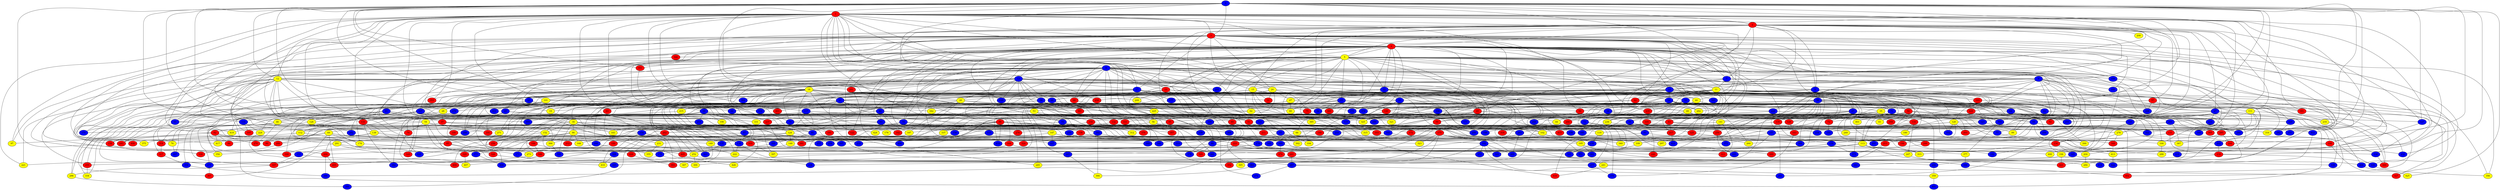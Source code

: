 graph {
0 [style = filled fillcolor = blue];
1 [style = filled fillcolor = red];
2 [style = filled fillcolor = red];
3 [style = filled fillcolor = red];
4 [style = filled fillcolor = red];
5 [style = filled fillcolor = yellow];
6 [style = filled fillcolor = blue];
7 [style = filled fillcolor = blue];
8 [style = filled fillcolor = blue];
9 [style = filled fillcolor = blue];
10 [style = filled fillcolor = red];
11 [style = filled fillcolor = yellow];
12 [style = filled fillcolor = yellow];
13 [style = filled fillcolor = blue];
14 [style = filled fillcolor = blue];
15 [style = filled fillcolor = yellow];
16 [style = filled fillcolor = blue];
17 [style = filled fillcolor = blue];
18 [style = filled fillcolor = yellow];
19 [style = filled fillcolor = yellow];
20 [style = filled fillcolor = yellow];
21 [style = filled fillcolor = blue];
22 [style = filled fillcolor = blue];
23 [style = filled fillcolor = blue];
24 [style = filled fillcolor = yellow];
25 [style = filled fillcolor = blue];
26 [style = filled fillcolor = blue];
27 [style = filled fillcolor = blue];
28 [style = filled fillcolor = yellow];
29 [style = filled fillcolor = blue];
30 [style = filled fillcolor = blue];
31 [style = filled fillcolor = red];
32 [style = filled fillcolor = blue];
33 [style = filled fillcolor = blue];
34 [style = filled fillcolor = yellow];
35 [style = filled fillcolor = yellow];
36 [style = filled fillcolor = blue];
37 [style = filled fillcolor = red];
38 [style = filled fillcolor = blue];
39 [style = filled fillcolor = blue];
40 [style = filled fillcolor = yellow];
41 [style = filled fillcolor = blue];
42 [style = filled fillcolor = red];
43 [style = filled fillcolor = red];
44 [style = filled fillcolor = yellow];
45 [style = filled fillcolor = red];
46 [style = filled fillcolor = yellow];
47 [style = filled fillcolor = yellow];
48 [style = filled fillcolor = blue];
49 [style = filled fillcolor = yellow];
50 [style = filled fillcolor = red];
51 [style = filled fillcolor = red];
52 [style = filled fillcolor = red];
53 [style = filled fillcolor = yellow];
54 [style = filled fillcolor = yellow];
55 [style = filled fillcolor = blue];
56 [style = filled fillcolor = yellow];
57 [style = filled fillcolor = red];
58 [style = filled fillcolor = red];
59 [style = filled fillcolor = red];
60 [style = filled fillcolor = yellow];
61 [style = filled fillcolor = yellow];
62 [style = filled fillcolor = yellow];
63 [style = filled fillcolor = red];
64 [style = filled fillcolor = blue];
65 [style = filled fillcolor = blue];
66 [style = filled fillcolor = yellow];
67 [style = filled fillcolor = blue];
68 [style = filled fillcolor = red];
69 [style = filled fillcolor = yellow];
70 [style = filled fillcolor = blue];
71 [style = filled fillcolor = blue];
72 [style = filled fillcolor = red];
73 [style = filled fillcolor = blue];
74 [style = filled fillcolor = red];
75 [style = filled fillcolor = red];
76 [style = filled fillcolor = yellow];
77 [style = filled fillcolor = blue];
78 [style = filled fillcolor = blue];
79 [style = filled fillcolor = blue];
80 [style = filled fillcolor = blue];
81 [style = filled fillcolor = blue];
82 [style = filled fillcolor = red];
83 [style = filled fillcolor = blue];
84 [style = filled fillcolor = blue];
85 [style = filled fillcolor = red];
86 [style = filled fillcolor = red];
87 [style = filled fillcolor = blue];
88 [style = filled fillcolor = blue];
89 [style = filled fillcolor = red];
90 [style = filled fillcolor = yellow];
91 [style = filled fillcolor = blue];
92 [style = filled fillcolor = blue];
93 [style = filled fillcolor = blue];
94 [style = filled fillcolor = blue];
95 [style = filled fillcolor = red];
96 [style = filled fillcolor = red];
97 [style = filled fillcolor = yellow];
98 [style = filled fillcolor = red];
99 [style = filled fillcolor = yellow];
100 [style = filled fillcolor = yellow];
101 [style = filled fillcolor = yellow];
102 [style = filled fillcolor = yellow];
103 [style = filled fillcolor = red];
104 [style = filled fillcolor = yellow];
105 [style = filled fillcolor = red];
106 [style = filled fillcolor = blue];
107 [style = filled fillcolor = blue];
108 [style = filled fillcolor = blue];
109 [style = filled fillcolor = yellow];
110 [style = filled fillcolor = blue];
111 [style = filled fillcolor = yellow];
112 [style = filled fillcolor = yellow];
113 [style = filled fillcolor = yellow];
114 [style = filled fillcolor = blue];
115 [style = filled fillcolor = blue];
116 [style = filled fillcolor = red];
117 [style = filled fillcolor = blue];
118 [style = filled fillcolor = blue];
119 [style = filled fillcolor = yellow];
120 [style = filled fillcolor = yellow];
121 [style = filled fillcolor = blue];
122 [style = filled fillcolor = red];
123 [style = filled fillcolor = blue];
124 [style = filled fillcolor = yellow];
125 [style = filled fillcolor = red];
126 [style = filled fillcolor = yellow];
127 [style = filled fillcolor = blue];
128 [style = filled fillcolor = red];
129 [style = filled fillcolor = blue];
130 [style = filled fillcolor = blue];
131 [style = filled fillcolor = red];
132 [style = filled fillcolor = red];
133 [style = filled fillcolor = red];
134 [style = filled fillcolor = red];
135 [style = filled fillcolor = red];
136 [style = filled fillcolor = red];
137 [style = filled fillcolor = blue];
138 [style = filled fillcolor = yellow];
139 [style = filled fillcolor = blue];
140 [style = filled fillcolor = red];
141 [style = filled fillcolor = yellow];
142 [style = filled fillcolor = red];
143 [style = filled fillcolor = blue];
144 [style = filled fillcolor = blue];
145 [style = filled fillcolor = blue];
146 [style = filled fillcolor = red];
147 [style = filled fillcolor = yellow];
148 [style = filled fillcolor = yellow];
149 [style = filled fillcolor = yellow];
150 [style = filled fillcolor = red];
151 [style = filled fillcolor = blue];
152 [style = filled fillcolor = yellow];
153 [style = filled fillcolor = blue];
154 [style = filled fillcolor = blue];
155 [style = filled fillcolor = blue];
156 [style = filled fillcolor = blue];
157 [style = filled fillcolor = blue];
158 [style = filled fillcolor = red];
159 [style = filled fillcolor = blue];
160 [style = filled fillcolor = blue];
161 [style = filled fillcolor = red];
162 [style = filled fillcolor = blue];
163 [style = filled fillcolor = red];
164 [style = filled fillcolor = red];
165 [style = filled fillcolor = blue];
166 [style = filled fillcolor = red];
167 [style = filled fillcolor = red];
168 [style = filled fillcolor = yellow];
169 [style = filled fillcolor = blue];
170 [style = filled fillcolor = blue];
171 [style = filled fillcolor = blue];
172 [style = filled fillcolor = red];
173 [style = filled fillcolor = blue];
174 [style = filled fillcolor = yellow];
175 [style = filled fillcolor = red];
176 [style = filled fillcolor = yellow];
177 [style = filled fillcolor = blue];
178 [style = filled fillcolor = blue];
179 [style = filled fillcolor = blue];
180 [style = filled fillcolor = yellow];
181 [style = filled fillcolor = red];
182 [style = filled fillcolor = blue];
183 [style = filled fillcolor = yellow];
184 [style = filled fillcolor = blue];
185 [style = filled fillcolor = blue];
186 [style = filled fillcolor = red];
187 [style = filled fillcolor = yellow];
188 [style = filled fillcolor = blue];
189 [style = filled fillcolor = red];
190 [style = filled fillcolor = yellow];
191 [style = filled fillcolor = red];
192 [style = filled fillcolor = blue];
193 [style = filled fillcolor = red];
194 [style = filled fillcolor = yellow];
195 [style = filled fillcolor = yellow];
196 [style = filled fillcolor = red];
197 [style = filled fillcolor = red];
198 [style = filled fillcolor = red];
199 [style = filled fillcolor = red];
200 [style = filled fillcolor = red];
201 [style = filled fillcolor = blue];
202 [style = filled fillcolor = blue];
203 [style = filled fillcolor = red];
204 [style = filled fillcolor = yellow];
205 [style = filled fillcolor = red];
206 [style = filled fillcolor = blue];
207 [style = filled fillcolor = blue];
208 [style = filled fillcolor = yellow];
209 [style = filled fillcolor = yellow];
210 [style = filled fillcolor = blue];
211 [style = filled fillcolor = red];
212 [style = filled fillcolor = red];
213 [style = filled fillcolor = red];
214 [style = filled fillcolor = blue];
215 [style = filled fillcolor = yellow];
216 [style = filled fillcolor = yellow];
217 [style = filled fillcolor = red];
218 [style = filled fillcolor = blue];
219 [style = filled fillcolor = blue];
220 [style = filled fillcolor = blue];
221 [style = filled fillcolor = yellow];
222 [style = filled fillcolor = yellow];
223 [style = filled fillcolor = red];
224 [style = filled fillcolor = yellow];
225 [style = filled fillcolor = yellow];
226 [style = filled fillcolor = red];
227 [style = filled fillcolor = blue];
228 [style = filled fillcolor = blue];
229 [style = filled fillcolor = red];
230 [style = filled fillcolor = blue];
231 [style = filled fillcolor = yellow];
232 [style = filled fillcolor = blue];
233 [style = filled fillcolor = blue];
234 [style = filled fillcolor = blue];
235 [style = filled fillcolor = red];
236 [style = filled fillcolor = yellow];
237 [style = filled fillcolor = red];
238 [style = filled fillcolor = blue];
239 [style = filled fillcolor = red];
240 [style = filled fillcolor = red];
241 [style = filled fillcolor = yellow];
242 [style = filled fillcolor = blue];
243 [style = filled fillcolor = red];
244 [style = filled fillcolor = blue];
245 [style = filled fillcolor = yellow];
246 [style = filled fillcolor = blue];
247 [style = filled fillcolor = yellow];
248 [style = filled fillcolor = red];
249 [style = filled fillcolor = yellow];
250 [style = filled fillcolor = red];
251 [style = filled fillcolor = blue];
252 [style = filled fillcolor = yellow];
253 [style = filled fillcolor = blue];
254 [style = filled fillcolor = blue];
255 [style = filled fillcolor = red];
256 [style = filled fillcolor = red];
257 [style = filled fillcolor = blue];
258 [style = filled fillcolor = red];
259 [style = filled fillcolor = blue];
260 [style = filled fillcolor = yellow];
261 [style = filled fillcolor = red];
262 [style = filled fillcolor = red];
263 [style = filled fillcolor = blue];
264 [style = filled fillcolor = blue];
265 [style = filled fillcolor = blue];
266 [style = filled fillcolor = red];
267 [style = filled fillcolor = blue];
268 [style = filled fillcolor = blue];
269 [style = filled fillcolor = blue];
270 [style = filled fillcolor = red];
271 [style = filled fillcolor = yellow];
272 [style = filled fillcolor = blue];
273 [style = filled fillcolor = yellow];
274 [style = filled fillcolor = red];
275 [style = filled fillcolor = blue];
276 [style = filled fillcolor = red];
277 [style = filled fillcolor = blue];
278 [style = filled fillcolor = yellow];
279 [style = filled fillcolor = blue];
280 [style = filled fillcolor = red];
281 [style = filled fillcolor = red];
282 [style = filled fillcolor = yellow];
283 [style = filled fillcolor = blue];
284 [style = filled fillcolor = yellow];
285 [style = filled fillcolor = red];
286 [style = filled fillcolor = blue];
287 [style = filled fillcolor = blue];
288 [style = filled fillcolor = yellow];
289 [style = filled fillcolor = blue];
290 [style = filled fillcolor = blue];
291 [style = filled fillcolor = yellow];
292 [style = filled fillcolor = blue];
293 [style = filled fillcolor = blue];
294 [style = filled fillcolor = red];
295 [style = filled fillcolor = blue];
296 [style = filled fillcolor = yellow];
297 [style = filled fillcolor = yellow];
298 [style = filled fillcolor = blue];
299 [style = filled fillcolor = blue];
300 [style = filled fillcolor = red];
301 [style = filled fillcolor = red];
302 [style = filled fillcolor = yellow];
303 [style = filled fillcolor = yellow];
304 [style = filled fillcolor = blue];
305 [style = filled fillcolor = red];
306 [style = filled fillcolor = red];
307 [style = filled fillcolor = blue];
308 [style = filled fillcolor = blue];
309 [style = filled fillcolor = yellow];
310 [style = filled fillcolor = red];
311 [style = filled fillcolor = red];
312 [style = filled fillcolor = yellow];
313 [style = filled fillcolor = yellow];
314 [style = filled fillcolor = red];
315 [style = filled fillcolor = yellow];
316 [style = filled fillcolor = yellow];
317 [style = filled fillcolor = red];
318 [style = filled fillcolor = red];
319 [style = filled fillcolor = blue];
320 [style = filled fillcolor = red];
321 [style = filled fillcolor = yellow];
322 [style = filled fillcolor = blue];
323 [style = filled fillcolor = yellow];
324 [style = filled fillcolor = red];
325 [style = filled fillcolor = yellow];
326 [style = filled fillcolor = red];
327 [style = filled fillcolor = red];
328 [style = filled fillcolor = red];
329 [style = filled fillcolor = red];
330 [style = filled fillcolor = red];
331 [style = filled fillcolor = yellow];
332 [style = filled fillcolor = blue];
333 [style = filled fillcolor = red];
334 [style = filled fillcolor = yellow];
335 [style = filled fillcolor = blue];
336 [style = filled fillcolor = blue];
337 [style = filled fillcolor = yellow];
338 [style = filled fillcolor = blue];
339 [style = filled fillcolor = blue];
340 [style = filled fillcolor = yellow];
341 [style = filled fillcolor = blue];
342 [style = filled fillcolor = yellow];
343 [style = filled fillcolor = blue];
344 [style = filled fillcolor = blue];
345 [style = filled fillcolor = blue];
346 [style = filled fillcolor = blue];
347 [style = filled fillcolor = yellow];
348 [style = filled fillcolor = red];
349 [style = filled fillcolor = blue];
350 [style = filled fillcolor = yellow];
351 [style = filled fillcolor = blue];
352 [style = filled fillcolor = red];
353 [style = filled fillcolor = red];
354 [style = filled fillcolor = blue];
355 [style = filled fillcolor = yellow];
356 [style = filled fillcolor = yellow];
357 [style = filled fillcolor = red];
358 [style = filled fillcolor = red];
359 [style = filled fillcolor = yellow];
360 [style = filled fillcolor = blue];
361 [style = filled fillcolor = red];
362 [style = filled fillcolor = blue];
363 [style = filled fillcolor = blue];
364 [style = filled fillcolor = blue];
365 [style = filled fillcolor = yellow];
366 [style = filled fillcolor = blue];
367 [style = filled fillcolor = red];
368 [style = filled fillcolor = blue];
369 [style = filled fillcolor = red];
370 [style = filled fillcolor = blue];
371 [style = filled fillcolor = blue];
372 [style = filled fillcolor = blue];
373 [style = filled fillcolor = blue];
374 [style = filled fillcolor = blue];
375 [style = filled fillcolor = yellow];
376 [style = filled fillcolor = red];
377 [style = filled fillcolor = yellow];
378 [style = filled fillcolor = blue];
379 [style = filled fillcolor = blue];
380 [style = filled fillcolor = blue];
381 [style = filled fillcolor = blue];
382 [style = filled fillcolor = blue];
383 [style = filled fillcolor = blue];
384 [style = filled fillcolor = yellow];
385 [style = filled fillcolor = yellow];
386 [style = filled fillcolor = blue];
387 [style = filled fillcolor = yellow];
388 [style = filled fillcolor = blue];
389 [style = filled fillcolor = red];
390 [style = filled fillcolor = blue];
391 [style = filled fillcolor = red];
392 [style = filled fillcolor = blue];
393 [style = filled fillcolor = red];
394 [style = filled fillcolor = yellow];
395 [style = filled fillcolor = blue];
396 [style = filled fillcolor = blue];
397 [style = filled fillcolor = yellow];
398 [style = filled fillcolor = red];
399 [style = filled fillcolor = yellow];
400 [style = filled fillcolor = yellow];
401 [style = filled fillcolor = blue];
402 [style = filled fillcolor = red];
403 [style = filled fillcolor = red];
404 [style = filled fillcolor = blue];
405 [style = filled fillcolor = red];
406 [style = filled fillcolor = blue];
407 [style = filled fillcolor = yellow];
408 [style = filled fillcolor = red];
409 [style = filled fillcolor = red];
410 [style = filled fillcolor = yellow];
411 [style = filled fillcolor = blue];
412 [style = filled fillcolor = blue];
413 [style = filled fillcolor = yellow];
414 [style = filled fillcolor = blue];
415 [style = filled fillcolor = red];
416 [style = filled fillcolor = red];
417 [style = filled fillcolor = yellow];
418 [style = filled fillcolor = blue];
419 [style = filled fillcolor = yellow];
420 [style = filled fillcolor = blue];
421 [style = filled fillcolor = red];
422 [style = filled fillcolor = blue];
423 [style = filled fillcolor = blue];
424 [style = filled fillcolor = yellow];
425 [style = filled fillcolor = yellow];
426 [style = filled fillcolor = yellow];
0 -- 14;
0 -- 25;
0 -- 30;
0 -- 34;
0 -- 46;
0 -- 54;
0 -- 70;
0 -- 77;
0 -- 80;
0 -- 114;
0 -- 116;
0 -- 127;
0 -- 161;
0 -- 200;
0 -- 239;
0 -- 12;
0 -- 3;
0 -- 2;
0 -- 1;
0 -- 240;
0 -- 251;
0 -- 278;
0 -- 294;
0 -- 321;
0 -- 425;
1 -- 2;
1 -- 3;
1 -- 4;
1 -- 5;
1 -- 6;
1 -- 10;
1 -- 12;
1 -- 13;
1 -- 23;
1 -- 24;
1 -- 37;
1 -- 53;
1 -- 56;
1 -- 63;
1 -- 93;
1 -- 94;
1 -- 97;
1 -- 101;
1 -- 117;
1 -- 126;
1 -- 131;
1 -- 136;
1 -- 137;
1 -- 148;
1 -- 165;
1 -- 192;
1 -- 193;
1 -- 194;
1 -- 221;
1 -- 222;
1 -- 236;
1 -- 258;
1 -- 353;
1 -- 385;
1 -- 391;
1 -- 401;
1 -- 408;
2 -- 3;
2 -- 4;
2 -- 5;
2 -- 7;
2 -- 8;
2 -- 9;
2 -- 11;
2 -- 15;
2 -- 17;
2 -- 27;
2 -- 28;
2 -- 36;
2 -- 57;
2 -- 73;
2 -- 89;
2 -- 104;
2 -- 108;
2 -- 111;
2 -- 127;
2 -- 130;
2 -- 134;
2 -- 135;
2 -- 155;
2 -- 208;
2 -- 302;
2 -- 316;
3 -- 4;
3 -- 7;
3 -- 8;
3 -- 12;
3 -- 15;
3 -- 17;
3 -- 24;
3 -- 29;
3 -- 32;
3 -- 37;
3 -- 40;
3 -- 42;
3 -- 67;
3 -- 69;
3 -- 82;
3 -- 97;
3 -- 105;
3 -- 107;
3 -- 124;
3 -- 129;
3 -- 138;
3 -- 151;
3 -- 158;
3 -- 160;
3 -- 232;
3 -- 235;
3 -- 313;
3 -- 325;
3 -- 356;
3 -- 411;
3 -- 419;
4 -- 5;
4 -- 6;
4 -- 9;
4 -- 10;
4 -- 11;
4 -- 14;
4 -- 16;
4 -- 19;
4 -- 22;
4 -- 33;
4 -- 35;
4 -- 43;
4 -- 45;
4 -- 48;
4 -- 58;
4 -- 65;
4 -- 70;
4 -- 79;
4 -- 84;
4 -- 109;
4 -- 118;
4 -- 122;
4 -- 132;
4 -- 145;
4 -- 153;
4 -- 169;
4 -- 184;
4 -- 245;
4 -- 248;
4 -- 263;
4 -- 276;
4 -- 280;
4 -- 281;
4 -- 290;
4 -- 300;
4 -- 306;
4 -- 319;
4 -- 327;
4 -- 342;
4 -- 370;
4 -- 412;
4 -- 421;
5 -- 6;
5 -- 8;
5 -- 13;
5 -- 15;
5 -- 22;
5 -- 23;
5 -- 28;
5 -- 30;
5 -- 38;
5 -- 40;
5 -- 60;
5 -- 62;
5 -- 67;
5 -- 68;
5 -- 78;
5 -- 92;
5 -- 99;
5 -- 114;
5 -- 124;
5 -- 139;
5 -- 151;
5 -- 161;
5 -- 173;
5 -- 177;
5 -- 184;
5 -- 196;
5 -- 284;
5 -- 295;
5 -- 299;
5 -- 322;
5 -- 346;
5 -- 400;
6 -- 7;
6 -- 9;
6 -- 10;
6 -- 13;
6 -- 18;
6 -- 24;
6 -- 29;
6 -- 45;
6 -- 48;
6 -- 68;
6 -- 74;
6 -- 78;
6 -- 81;
6 -- 90;
6 -- 101;
6 -- 104;
6 -- 118;
6 -- 125;
6 -- 128;
6 -- 139;
6 -- 164;
6 -- 170;
6 -- 172;
6 -- 184;
6 -- 185;
6 -- 217;
6 -- 220;
6 -- 223;
6 -- 229;
6 -- 234;
6 -- 271;
6 -- 276;
6 -- 279;
6 -- 318;
6 -- 330;
6 -- 340;
6 -- 360;
6 -- 403;
6 -- 411;
7 -- 11;
7 -- 59;
7 -- 73;
7 -- 233;
7 -- 242;
8 -- 20;
8 -- 42;
8 -- 47;
8 -- 63;
8 -- 72;
8 -- 120;
8 -- 134;
8 -- 193;
8 -- 194;
8 -- 206;
8 -- 228;
8 -- 315;
8 -- 358;
9 -- 14;
9 -- 22;
9 -- 27;
9 -- 35;
9 -- 36;
9 -- 85;
9 -- 99;
9 -- 100;
9 -- 123;
9 -- 144;
9 -- 160;
9 -- 199;
9 -- 228;
9 -- 249;
9 -- 250;
9 -- 264;
9 -- 286;
9 -- 374;
10 -- 26;
10 -- 80;
10 -- 87;
10 -- 143;
10 -- 209;
10 -- 213;
10 -- 327;
10 -- 378;
10 -- 384;
10 -- 385;
11 -- 16;
11 -- 42;
11 -- 50;
11 -- 61;
11 -- 62;
11 -- 71;
11 -- 116;
11 -- 129;
11 -- 140;
11 -- 159;
11 -- 178;
11 -- 244;
11 -- 247;
11 -- 266;
11 -- 296;
11 -- 309;
11 -- 337;
11 -- 338;
11 -- 356;
11 -- 364;
12 -- 18;
12 -- 32;
12 -- 65;
12 -- 76;
12 -- 133;
12 -- 168;
12 -- 170;
12 -- 174;
12 -- 221;
12 -- 255;
12 -- 281;
12 -- 304;
12 -- 331;
12 -- 344;
12 -- 355;
12 -- 375;
12 -- 379;
12 -- 417;
13 -- 17;
13 -- 19;
13 -- 20;
13 -- 23;
13 -- 26;
13 -- 29;
13 -- 39;
13 -- 44;
13 -- 85;
13 -- 98;
13 -- 129;
13 -- 135;
13 -- 143;
13 -- 150;
13 -- 166;
13 -- 181;
13 -- 195;
13 -- 231;
13 -- 295;
13 -- 296;
13 -- 299;
13 -- 346;
13 -- 395;
14 -- 16;
14 -- 21;
14 -- 36;
14 -- 49;
14 -- 66;
14 -- 81;
14 -- 83;
14 -- 102;
14 -- 106;
14 -- 110;
14 -- 117;
14 -- 193;
14 -- 246;
14 -- 258;
14 -- 268;
14 -- 283;
14 -- 311;
14 -- 335;
14 -- 336;
14 -- 343;
14 -- 355;
15 -- 26;
15 -- 31;
15 -- 33;
15 -- 55;
15 -- 60;
15 -- 68;
15 -- 71;
15 -- 93;
15 -- 289;
16 -- 19;
16 -- 28;
16 -- 35;
16 -- 38;
16 -- 44;
16 -- 105;
16 -- 108;
16 -- 156;
16 -- 180;
16 -- 206;
16 -- 217;
16 -- 260;
16 -- 265;
16 -- 282;
16 -- 391;
17 -- 21;
17 -- 31;
17 -- 40;
17 -- 64;
17 -- 101;
17 -- 177;
17 -- 209;
17 -- 310;
17 -- 324;
17 -- 363;
17 -- 374;
18 -- 20;
18 -- 21;
18 -- 25;
18 -- 27;
18 -- 34;
18 -- 39;
18 -- 41;
18 -- 51;
18 -- 79;
18 -- 83;
18 -- 98;
18 -- 119;
18 -- 125;
18 -- 130;
18 -- 176;
18 -- 197;
18 -- 209;
18 -- 215;
18 -- 224;
18 -- 243;
18 -- 268;
18 -- 271;
18 -- 283;
18 -- 289;
18 -- 291;
18 -- 353;
18 -- 365;
18 -- 367;
18 -- 370;
18 -- 392;
19 -- 34;
20 -- 63;
20 -- 92;
20 -- 187;
20 -- 225;
20 -- 229;
20 -- 257;
20 -- 301;
21 -- 48;
21 -- 51;
21 -- 62;
21 -- 75;
21 -- 87;
21 -- 102;
21 -- 133;
21 -- 149;
21 -- 178;
21 -- 219;
21 -- 292;
21 -- 312;
21 -- 314;
21 -- 342;
21 -- 393;
21 -- 403;
21 -- 419;
21 -- 426;
22 -- 25;
22 -- 33;
22 -- 47;
22 -- 64;
22 -- 75;
22 -- 89;
22 -- 107;
22 -- 188;
22 -- 266;
22 -- 277;
22 -- 363;
23 -- 45;
23 -- 64;
23 -- 71;
23 -- 83;
23 -- 92;
23 -- 142;
23 -- 152;
23 -- 204;
23 -- 215;
23 -- 245;
23 -- 262;
23 -- 264;
23 -- 282;
23 -- 300;
23 -- 304;
24 -- 31;
24 -- 32;
24 -- 38;
24 -- 46;
24 -- 47;
24 -- 49;
24 -- 75;
24 -- 84;
24 -- 95;
24 -- 202;
24 -- 243;
24 -- 332;
24 -- 406;
25 -- 84;
25 -- 86;
25 -- 334;
25 -- 361;
26 -- 49;
26 -- 74;
26 -- 117;
26 -- 149;
26 -- 225;
26 -- 333;
26 -- 415;
27 -- 52;
27 -- 144;
27 -- 163;
27 -- 233;
27 -- 339;
27 -- 369;
27 -- 385;
28 -- 37;
28 -- 52;
28 -- 275;
29 -- 73;
29 -- 76;
29 -- 95;
29 -- 112;
29 -- 190;
29 -- 191;
29 -- 410;
30 -- 89;
30 -- 112;
30 -- 190;
30 -- 214;
30 -- 256;
30 -- 307;
30 -- 325;
30 -- 328;
30 -- 358;
30 -- 397;
32 -- 43;
32 -- 67;
32 -- 172;
32 -- 235;
32 -- 255;
32 -- 323;
32 -- 364;
32 -- 413;
33 -- 175;
33 -- 183;
33 -- 228;
33 -- 321;
33 -- 325;
33 -- 370;
33 -- 374;
34 -- 66;
34 -- 90;
34 -- 152;
34 -- 154;
34 -- 170;
34 -- 180;
34 -- 183;
34 -- 252;
34 -- 254;
34 -- 278;
34 -- 286;
34 -- 350;
34 -- 390;
34 -- 424;
35 -- 59;
35 -- 72;
35 -- 132;
35 -- 164;
35 -- 165;
35 -- 196;
35 -- 198;
35 -- 216;
35 -- 230;
35 -- 249;
35 -- 278;
35 -- 289;
35 -- 328;
35 -- 340;
36 -- 52;
36 -- 53;
36 -- 56;
36 -- 58;
36 -- 66;
36 -- 109;
36 -- 111;
36 -- 132;
36 -- 141;
36 -- 148;
36 -- 201;
36 -- 216;
36 -- 250;
36 -- 251;
36 -- 277;
36 -- 282;
36 -- 298;
36 -- 349;
36 -- 359;
36 -- 382;
36 -- 399;
37 -- 81;
37 -- 152;
37 -- 197;
37 -- 199;
37 -- 253;
37 -- 315;
37 -- 419;
38 -- 43;
38 -- 44;
38 -- 116;
38 -- 227;
38 -- 266;
39 -- 41;
39 -- 58;
39 -- 95;
39 -- 121;
39 -- 230;
39 -- 279;
39 -- 314;
39 -- 360;
40 -- 50;
40 -- 88;
40 -- 113;
40 -- 140;
40 -- 236;
41 -- 46;
41 -- 54;
41 -- 61;
41 -- 96;
41 -- 126;
41 -- 214;
41 -- 259;
41 -- 334;
42 -- 146;
42 -- 215;
42 -- 244;
43 -- 146;
43 -- 157;
43 -- 217;
43 -- 316;
43 -- 424;
44 -- 99;
44 -- 223;
45 -- 77;
45 -- 79;
45 -- 118;
45 -- 173;
45 -- 203;
45 -- 348;
45 -- 383;
45 -- 418;
46 -- 55;
46 -- 143;
46 -- 167;
46 -- 191;
46 -- 270;
46 -- 287;
46 -- 354;
47 -- 60;
47 -- 88;
47 -- 137;
47 -- 398;
48 -- 51;
48 -- 54;
48 -- 56;
48 -- 78;
48 -- 93;
48 -- 103;
48 -- 187;
48 -- 404;
49 -- 98;
49 -- 105;
49 -- 141;
49 -- 145;
49 -- 240;
49 -- 270;
49 -- 294;
49 -- 333;
49 -- 399;
50 -- 61;
50 -- 65;
50 -- 88;
50 -- 94;
50 -- 128;
50 -- 131;
50 -- 207;
50 -- 312;
50 -- 322;
50 -- 358;
51 -- 293;
53 -- 55;
53 -- 70;
53 -- 82;
53 -- 350;
53 -- 368;
54 -- 74;
54 -- 82;
54 -- 147;
54 -- 171;
54 -- 227;
54 -- 262;
54 -- 271;
54 -- 273;
55 -- 76;
55 -- 104;
55 -- 109;
55 -- 198;
55 -- 302;
56 -- 69;
56 -- 77;
56 -- 139;
56 -- 156;
56 -- 210;
57 -- 106;
57 -- 298;
57 -- 316;
57 -- 361;
57 -- 391;
58 -- 268;
59 -- 103;
59 -- 210;
59 -- 263;
60 -- 210;
62 -- 128;
62 -- 347;
63 -- 179;
64 -- 90;
64 -- 100;
64 -- 121;
64 -- 201;
64 -- 285;
65 -- 86;
65 -- 158;
66 -- 80;
67 -- 72;
67 -- 91;
67 -- 94;
67 -- 220;
67 -- 297;
67 -- 331;
67 -- 388;
67 -- 416;
68 -- 140;
69 -- 86;
69 -- 113;
69 -- 134;
69 -- 174;
69 -- 205;
69 -- 320;
69 -- 367;
69 -- 417;
70 -- 182;
70 -- 312;
70 -- 337;
70 -- 357;
70 -- 366;
70 -- 376;
71 -- 113;
71 -- 127;
71 -- 141;
71 -- 303;
72 -- 155;
73 -- 91;
73 -- 115;
73 -- 131;
73 -- 224;
73 -- 234;
74 -- 409;
75 -- 251;
75 -- 301;
75 -- 372;
76 -- 287;
77 -- 100;
78 -- 87;
78 -- 115;
78 -- 122;
78 -- 136;
78 -- 182;
79 -- 136;
79 -- 138;
80 -- 200;
80 -- 320;
80 -- 378;
80 -- 389;
81 -- 164;
81 -- 395;
82 -- 85;
82 -- 96;
82 -- 97;
82 -- 243;
82 -- 246;
82 -- 270;
82 -- 417;
83 -- 233;
84 -- 237;
85 -- 153;
85 -- 226;
85 -- 326;
87 -- 96;
87 -- 340;
88 -- 91;
88 -- 112;
88 -- 144;
88 -- 249;
88 -- 415;
89 -- 211;
89 -- 299;
89 -- 366;
90 -- 149;
90 -- 168;
90 -- 171;
90 -- 195;
90 -- 205;
90 -- 212;
90 -- 329;
90 -- 387;
91 -- 219;
91 -- 248;
92 -- 162;
93 -- 124;
93 -- 142;
93 -- 207;
94 -- 151;
94 -- 159;
94 -- 172;
94 -- 206;
94 -- 218;
94 -- 260;
94 -- 412;
95 -- 189;
95 -- 335;
98 -- 102;
98 -- 115;
98 -- 146;
98 -- 154;
98 -- 155;
98 -- 168;
98 -- 169;
98 -- 202;
98 -- 323;
98 -- 337;
98 -- 371;
98 -- 380;
98 -- 418;
98 -- 423;
99 -- 207;
100 -- 288;
101 -- 107;
101 -- 110;
101 -- 181;
101 -- 263;
101 -- 286;
101 -- 308;
101 -- 317;
101 -- 329;
101 -- 411;
102 -- 196;
102 -- 213;
102 -- 307;
105 -- 238;
105 -- 244;
106 -- 108;
106 -- 121;
106 -- 126;
106 -- 381;
107 -- 114;
107 -- 133;
107 -- 174;
107 -- 179;
107 -- 259;
107 -- 290;
108 -- 257;
108 -- 259;
108 -- 368;
109 -- 351;
111 -- 120;
111 -- 201;
111 -- 232;
111 -- 285;
111 -- 288;
111 -- 305;
112 -- 158;
112 -- 420;
113 -- 179;
113 -- 194;
113 -- 293;
113 -- 377;
113 -- 421;
114 -- 197;
114 -- 224;
115 -- 130;
115 -- 231;
115 -- 351;
116 -- 119;
116 -- 180;
116 -- 187;
116 -- 247;
117 -- 122;
117 -- 123;
117 -- 154;
117 -- 162;
117 -- 237;
117 -- 246;
117 -- 384;
118 -- 175;
118 -- 315;
119 -- 230;
120 -- 125;
120 -- 157;
120 -- 203;
120 -- 322;
120 -- 332;
120 -- 388;
121 -- 211;
121 -- 226;
121 -- 302;
122 -- 406;
123 -- 234;
123 -- 305;
124 -- 137;
124 -- 148;
124 -- 301;
124 -- 368;
124 -- 384;
125 -- 162;
125 -- 388;
126 -- 275;
126 -- 292;
127 -- 389;
128 -- 163;
130 -- 167;
130 -- 222;
130 -- 267;
131 -- 159;
131 -- 239;
131 -- 338;
132 -- 176;
132 -- 181;
132 -- 191;
132 -- 336;
132 -- 402;
133 -- 138;
133 -- 326;
133 -- 382;
134 -- 165;
134 -- 192;
134 -- 204;
135 -- 157;
135 -- 188;
135 -- 313;
136 -- 169;
136 -- 269;
136 -- 280;
136 -- 418;
137 -- 363;
137 -- 393;
138 -- 200;
138 -- 274;
138 -- 310;
138 -- 375;
140 -- 147;
140 -- 150;
140 -- 173;
141 -- 185;
141 -- 311;
143 -- 254;
143 -- 396;
145 -- 400;
146 -- 319;
147 -- 178;
147 -- 227;
147 -- 291;
147 -- 349;
147 -- 408;
148 -- 261;
148 -- 390;
149 -- 345;
149 -- 378;
150 -- 182;
150 -- 188;
150 -- 280;
151 -- 202;
152 -- 166;
152 -- 186;
152 -- 257;
152 -- 309;
152 -- 314;
153 -- 167;
153 -- 352;
154 -- 166;
154 -- 222;
154 -- 260;
154 -- 407;
154 -- 410;
156 -- 310;
157 -- 288;
157 -- 344;
157 -- 423;
158 -- 350;
159 -- 232;
159 -- 261;
159 -- 360;
159 -- 373;
159 -- 397;
161 -- 237;
162 -- 253;
162 -- 269;
162 -- 344;
162 -- 352;
162 -- 359;
163 -- 379;
164 -- 186;
164 -- 252;
164 -- 311;
165 -- 245;
165 -- 339;
166 -- 171;
166 -- 186;
166 -- 422;
167 -- 296;
169 -- 265;
169 -- 274;
169 -- 400;
171 -- 345;
174 -- 371;
175 -- 195;
175 -- 297;
175 -- 323;
175 -- 324;
175 -- 351;
175 -- 352;
175 -- 404;
178 -- 308;
178 -- 313;
179 -- 221;
179 -- 241;
182 -- 256;
182 -- 349;
182 -- 394;
184 -- 198;
184 -- 298;
186 -- 409;
187 -- 238;
189 -- 273;
194 -- 264;
194 -- 275;
194 -- 421;
195 -- 240;
195 -- 284;
195 -- 362;
198 -- 218;
198 -- 425;
200 -- 205;
200 -- 386;
201 -- 262;
201 -- 276;
201 -- 285;
201 -- 387;
202 -- 239;
203 -- 413;
204 -- 284;
209 -- 225;
209 -- 366;
210 -- 223;
210 -- 274;
213 -- 241;
213 -- 373;
214 -- 219;
215 -- 304;
215 -- 307;
216 -- 369;
217 -- 423;
220 -- 242;
222 -- 238;
223 -- 247;
223 -- 261;
223 -- 329;
223 -- 386;
224 -- 407;
225 -- 272;
225 -- 321;
226 -- 393;
228 -- 236;
228 -- 256;
228 -- 401;
229 -- 364;
230 -- 341;
231 -- 355;
236 -- 250;
236 -- 267;
237 -- 265;
239 -- 335;
239 -- 383;
241 -- 327;
241 -- 416;
246 -- 252;
246 -- 273;
247 -- 365;
247 -- 414;
248 -- 253;
248 -- 338;
250 -- 293;
250 -- 372;
252 -- 255;
252 -- 309;
252 -- 381;
255 -- 334;
256 -- 420;
258 -- 383;
259 -- 346;
261 -- 267;
262 -- 308;
262 -- 405;
263 -- 269;
263 -- 320;
264 -- 425;
265 -- 394;
266 -- 318;
267 -- 272;
267 -- 283;
268 -- 341;
269 -- 290;
271 -- 405;
273 -- 382;
274 -- 277;
275 -- 367;
277 -- 379;
278 -- 348;
278 -- 399;
279 -- 420;
280 -- 330;
281 -- 324;
285 -- 294;
285 -- 387;
285 -- 414;
290 -- 359;
291 -- 328;
291 -- 341;
291 -- 398;
296 -- 380;
303 -- 373;
304 -- 409;
306 -- 398;
308 -- 410;
310 -- 397;
314 -- 317;
317 -- 354;
326 -- 347;
329 -- 407;
333 -- 357;
335 -- 356;
337 -- 395;
338 -- 369;
348 -- 413;
354 -- 386;
359 -- 401;
364 -- 372;
364 -- 377;
371 -- 404;
377 -- 396;
383 -- 394;
384 -- 390;
385 -- 416;
391 -- 402;
395 -- 405;
396 -- 402;
405 -- 426;
412 -- 422;
413 -- 422;
}
